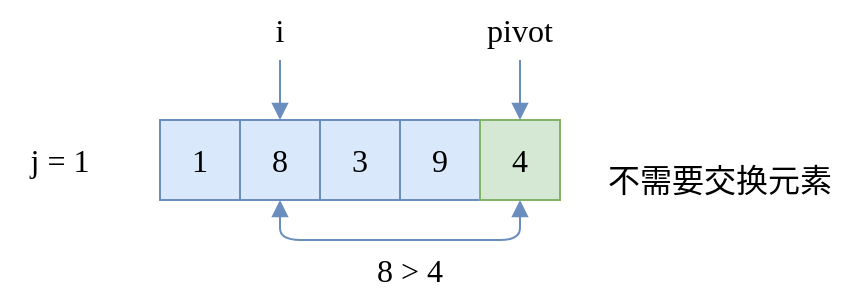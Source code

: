<mxfile version="24.2.5" type="device">
  <diagram name="Page-1" id="UswiV8kJdXYd4FI-y-HA">
    <mxGraphModel dx="1434" dy="835" grid="1" gridSize="10" guides="1" tooltips="1" connect="1" arrows="1" fold="1" page="1" pageScale="1" pageWidth="850" pageHeight="1100" math="0" shadow="0">
      <root>
        <mxCell id="0" />
        <mxCell id="1" parent="0" />
        <mxCell id="gYxAc6ppp29BtzVol7dR-26" value="1" style="rounded=0;whiteSpace=wrap;html=1;shadow=0;strokeColor=#6c8ebf;strokeWidth=1;fontFamily=Ubuntu;fontSize=16;fontStyle=0;fillColor=#dae8fc;" parent="1" vertex="1">
          <mxGeometry x="320" y="640" width="40" height="40" as="geometry" />
        </mxCell>
        <mxCell id="gYxAc6ppp29BtzVol7dR-27" value="8" style="rounded=0;whiteSpace=wrap;html=1;shadow=0;strokeColor=#6c8ebf;strokeWidth=1;fontFamily=Ubuntu;fontSize=16;fontStyle=0;fillColor=#dae8fc;" parent="1" vertex="1">
          <mxGeometry x="360" y="640" width="40" height="40" as="geometry" />
        </mxCell>
        <mxCell id="gYxAc6ppp29BtzVol7dR-28" value="3" style="rounded=0;whiteSpace=wrap;html=1;shadow=0;strokeColor=#6c8ebf;strokeWidth=1;fontFamily=Ubuntu;fontSize=16;fontStyle=0;fillColor=#dae8fc;" parent="1" vertex="1">
          <mxGeometry x="400" y="640" width="40" height="40" as="geometry" />
        </mxCell>
        <mxCell id="gYxAc6ppp29BtzVol7dR-29" value="9" style="rounded=0;whiteSpace=wrap;html=1;shadow=0;strokeColor=#6c8ebf;strokeWidth=1;fontFamily=Ubuntu;fontSize=16;fontStyle=0;fillColor=#dae8fc;" parent="1" vertex="1">
          <mxGeometry x="440" y="640" width="40" height="40" as="geometry" />
        </mxCell>
        <mxCell id="gYxAc6ppp29BtzVol7dR-39" style="edgeStyle=orthogonalEdgeStyle;rounded=1;orthogonalLoop=1;jettySize=auto;html=1;entryX=0.5;entryY=1;entryDx=0;entryDy=0;shadow=0;strokeColor=#6c8ebf;strokeWidth=1;fontFamily=Ubuntu;fontSize=14;fontStyle=0;endArrow=block;endFill=1;fillColor=#dae8fc;exitX=0.5;exitY=1;exitDx=0;exitDy=0;startArrow=block;startFill=1;" parent="1" source="gYxAc6ppp29BtzVol7dR-30" target="gYxAc6ppp29BtzVol7dR-27" edge="1">
          <mxGeometry relative="1" as="geometry" />
        </mxCell>
        <mxCell id="gYxAc6ppp29BtzVol7dR-30" value="4" style="rounded=0;whiteSpace=wrap;html=1;shadow=0;strokeColor=#82b366;strokeWidth=1;fontFamily=Ubuntu;fontSize=16;fontStyle=0;fillColor=#d5e8d4;" parent="1" vertex="1">
          <mxGeometry x="480" y="640" width="40" height="40" as="geometry" />
        </mxCell>
        <mxCell id="gYxAc6ppp29BtzVol7dR-31" style="edgeStyle=orthogonalEdgeStyle;rounded=1;orthogonalLoop=1;jettySize=auto;html=1;shadow=0;strokeColor=#6c8ebf;strokeWidth=1;fontFamily=Ubuntu;fontSize=14;fontStyle=0;endArrow=block;endFill=1;fillColor=#dae8fc;" parent="1" source="gYxAc6ppp29BtzVol7dR-32" target="gYxAc6ppp29BtzVol7dR-30" edge="1">
          <mxGeometry relative="1" as="geometry" />
        </mxCell>
        <mxCell id="gYxAc6ppp29BtzVol7dR-32" value="pivot" style="text;html=1;align=center;verticalAlign=middle;whiteSpace=wrap;rounded=0;fontFamily=Ubuntu;fontSize=16;fontStyle=0;" parent="1" vertex="1">
          <mxGeometry x="470" y="580" width="60" height="30" as="geometry" />
        </mxCell>
        <mxCell id="gYxAc6ppp29BtzVol7dR-34" style="edgeStyle=orthogonalEdgeStyle;rounded=1;orthogonalLoop=1;jettySize=auto;html=1;shadow=0;strokeColor=#6c8ebf;strokeWidth=1;fontFamily=Ubuntu;fontSize=14;fontStyle=0;endArrow=block;endFill=1;fillColor=#dae8fc;entryX=0.5;entryY=0;entryDx=0;entryDy=0;" parent="1" source="gYxAc6ppp29BtzVol7dR-35" target="gYxAc6ppp29BtzVol7dR-27" edge="1">
          <mxGeometry relative="1" as="geometry">
            <mxPoint x="340" y="640" as="targetPoint" />
          </mxGeometry>
        </mxCell>
        <mxCell id="gYxAc6ppp29BtzVol7dR-35" value="i" style="text;html=1;align=center;verticalAlign=middle;whiteSpace=wrap;rounded=0;fontFamily=Ubuntu;fontSize=16;fontStyle=0;" parent="1" vertex="1">
          <mxGeometry x="360" y="580" width="40" height="30" as="geometry" />
        </mxCell>
        <mxCell id="gYxAc6ppp29BtzVol7dR-40" value="8 &amp;gt; 4" style="text;html=1;align=center;verticalAlign=middle;whiteSpace=wrap;rounded=0;fontFamily=Ubuntu;fontSize=16;fontStyle=0;" parent="1" vertex="1">
          <mxGeometry x="400" y="700" width="90" height="30" as="geometry" />
        </mxCell>
        <mxCell id="gYxAc6ppp29BtzVol7dR-41" value="不需要交换元素" style="text;html=1;align=center;verticalAlign=middle;whiteSpace=wrap;rounded=0;fontFamily=Ubuntu;fontSize=16;fontStyle=0;" parent="1" vertex="1">
          <mxGeometry x="540" y="655" width="120" height="30" as="geometry" />
        </mxCell>
        <mxCell id="gYxAc6ppp29BtzVol7dR-54" value="j = 1" style="text;html=1;align=center;verticalAlign=middle;whiteSpace=wrap;rounded=0;fontFamily=Ubuntu;fontSize=16;fontStyle=0;" parent="1" vertex="1">
          <mxGeometry x="240" y="645" width="60" height="30" as="geometry" />
        </mxCell>
      </root>
    </mxGraphModel>
  </diagram>
</mxfile>
